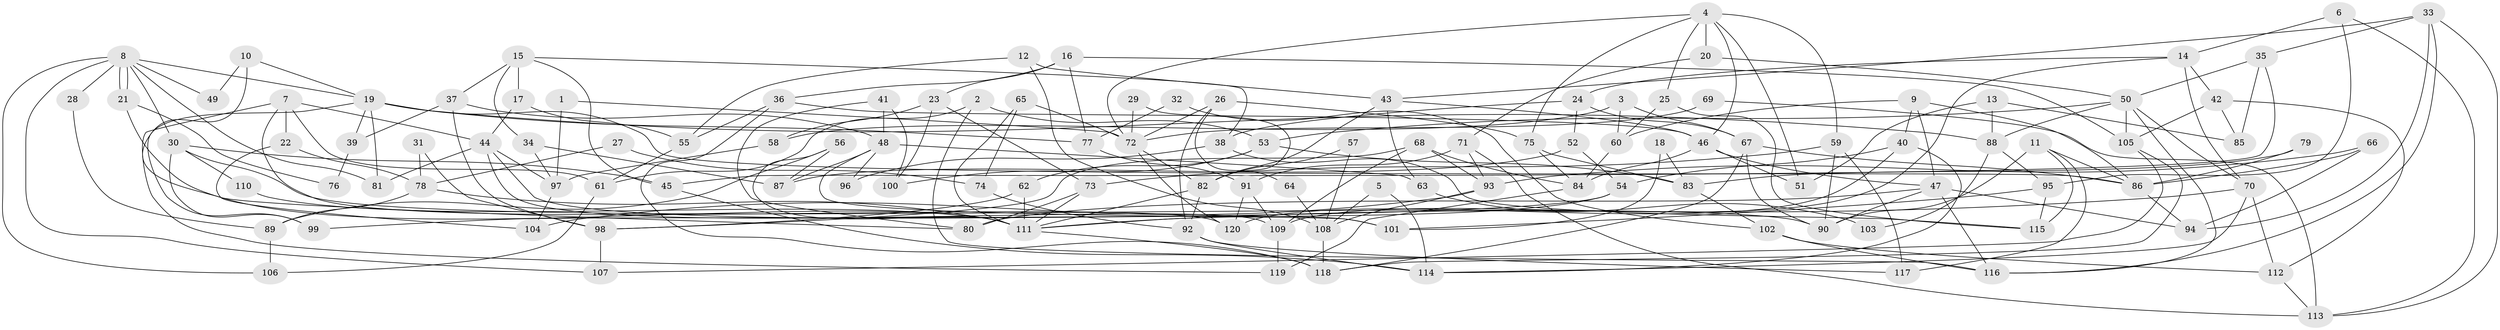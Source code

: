 // Generated by graph-tools (version 1.1) at 2025/26/03/09/25 03:26:20]
// undirected, 120 vertices, 240 edges
graph export_dot {
graph [start="1"]
  node [color=gray90,style=filled];
  1;
  2;
  3;
  4;
  5;
  6;
  7;
  8;
  9;
  10;
  11;
  12;
  13;
  14;
  15;
  16;
  17;
  18;
  19;
  20;
  21;
  22;
  23;
  24;
  25;
  26;
  27;
  28;
  29;
  30;
  31;
  32;
  33;
  34;
  35;
  36;
  37;
  38;
  39;
  40;
  41;
  42;
  43;
  44;
  45;
  46;
  47;
  48;
  49;
  50;
  51;
  52;
  53;
  54;
  55;
  56;
  57;
  58;
  59;
  60;
  61;
  62;
  63;
  64;
  65;
  66;
  67;
  68;
  69;
  70;
  71;
  72;
  73;
  74;
  75;
  76;
  77;
  78;
  79;
  80;
  81;
  82;
  83;
  84;
  85;
  86;
  87;
  88;
  89;
  90;
  91;
  92;
  93;
  94;
  95;
  96;
  97;
  98;
  99;
  100;
  101;
  102;
  103;
  104;
  105;
  106;
  107;
  108;
  109;
  110;
  111;
  112;
  113;
  114;
  115;
  116;
  117;
  118;
  119;
  120;
  1 -- 72;
  1 -- 97;
  2 -- 53;
  2 -- 116;
  2 -- 61;
  3 -- 58;
  3 -- 67;
  3 -- 60;
  4 -- 46;
  4 -- 72;
  4 -- 20;
  4 -- 25;
  4 -- 51;
  4 -- 59;
  4 -- 75;
  5 -- 108;
  5 -- 114;
  6 -- 113;
  6 -- 95;
  6 -- 14;
  7 -- 61;
  7 -- 119;
  7 -- 22;
  7 -- 44;
  7 -- 120;
  8 -- 21;
  8 -- 21;
  8 -- 30;
  8 -- 19;
  8 -- 28;
  8 -- 49;
  8 -- 81;
  8 -- 106;
  8 -- 107;
  9 -- 60;
  9 -- 86;
  9 -- 40;
  9 -- 47;
  10 -- 19;
  10 -- 80;
  10 -- 49;
  11 -- 86;
  11 -- 90;
  11 -- 115;
  11 -- 117;
  12 -- 43;
  12 -- 108;
  12 -- 55;
  13 -- 88;
  13 -- 85;
  13 -- 51;
  14 -- 24;
  14 -- 42;
  14 -- 70;
  14 -- 109;
  15 -- 38;
  15 -- 37;
  15 -- 17;
  15 -- 34;
  15 -- 45;
  16 -- 77;
  16 -- 105;
  16 -- 23;
  16 -- 36;
  17 -- 55;
  17 -- 44;
  18 -- 101;
  18 -- 83;
  19 -- 81;
  19 -- 39;
  19 -- 77;
  19 -- 86;
  19 -- 88;
  19 -- 99;
  20 -- 50;
  20 -- 71;
  21 -- 111;
  21 -- 76;
  22 -- 78;
  22 -- 104;
  23 -- 73;
  23 -- 58;
  23 -- 100;
  24 -- 52;
  24 -- 67;
  24 -- 38;
  25 -- 60;
  25 -- 115;
  26 -- 92;
  26 -- 72;
  26 -- 64;
  26 -- 75;
  27 -- 78;
  27 -- 74;
  28 -- 89;
  29 -- 72;
  29 -- 82;
  30 -- 45;
  30 -- 90;
  30 -- 99;
  30 -- 110;
  31 -- 78;
  31 -- 98;
  32 -- 102;
  32 -- 77;
  33 -- 35;
  33 -- 113;
  33 -- 43;
  33 -- 94;
  33 -- 116;
  34 -- 97;
  34 -- 87;
  35 -- 50;
  35 -- 45;
  35 -- 85;
  36 -- 46;
  36 -- 55;
  36 -- 118;
  37 -- 48;
  37 -- 98;
  37 -- 39;
  38 -- 115;
  38 -- 96;
  39 -- 76;
  40 -- 54;
  40 -- 114;
  40 -- 120;
  41 -- 80;
  41 -- 100;
  41 -- 48;
  42 -- 105;
  42 -- 85;
  42 -- 112;
  43 -- 46;
  43 -- 63;
  43 -- 82;
  44 -- 81;
  44 -- 97;
  44 -- 101;
  44 -- 109;
  45 -- 114;
  46 -- 47;
  46 -- 51;
  46 -- 84;
  47 -- 94;
  47 -- 80;
  47 -- 90;
  47 -- 116;
  48 -- 101;
  48 -- 63;
  48 -- 87;
  48 -- 96;
  50 -- 70;
  50 -- 116;
  50 -- 53;
  50 -- 88;
  50 -- 105;
  52 -- 54;
  52 -- 87;
  53 -- 83;
  53 -- 62;
  53 -- 100;
  54 -- 111;
  54 -- 99;
  55 -- 61;
  56 -- 87;
  56 -- 111;
  56 -- 89;
  57 -- 82;
  57 -- 108;
  58 -- 97;
  59 -- 117;
  59 -- 73;
  59 -- 90;
  60 -- 84;
  61 -- 106;
  62 -- 98;
  62 -- 111;
  63 -- 103;
  64 -- 108;
  65 -- 72;
  65 -- 111;
  65 -- 74;
  66 -- 86;
  66 -- 93;
  66 -- 94;
  67 -- 86;
  67 -- 90;
  67 -- 118;
  68 -- 109;
  68 -- 84;
  68 -- 93;
  68 -- 98;
  69 -- 113;
  69 -- 72;
  70 -- 111;
  70 -- 112;
  70 -- 114;
  71 -- 91;
  71 -- 93;
  71 -- 113;
  72 -- 82;
  72 -- 120;
  73 -- 111;
  73 -- 80;
  74 -- 92;
  75 -- 83;
  75 -- 84;
  77 -- 91;
  78 -- 89;
  78 -- 111;
  79 -- 86;
  79 -- 83;
  82 -- 111;
  82 -- 92;
  83 -- 102;
  84 -- 119;
  86 -- 94;
  88 -- 95;
  88 -- 103;
  89 -- 106;
  91 -- 120;
  91 -- 109;
  92 -- 114;
  92 -- 117;
  93 -- 104;
  93 -- 108;
  95 -- 115;
  95 -- 101;
  97 -- 104;
  98 -- 107;
  102 -- 112;
  102 -- 116;
  105 -- 118;
  105 -- 107;
  108 -- 118;
  109 -- 119;
  110 -- 111;
  111 -- 118;
  112 -- 113;
}
